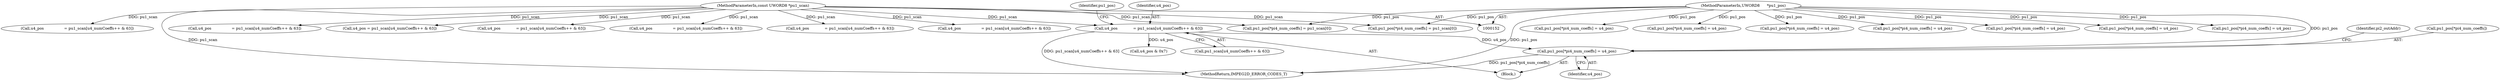 digraph "0_Android_8b4ed5a23175b7ffa56eea4678db7287f825e985@array" {
"1000630" [label="(Call,pu1_pos[*pi4_num_coeffs] = u4_pos)"];
"1000622" [label="(Call,u4_pos             = pu1_scan[u4_numCoeffs++ & 63])"];
"1000155" [label="(MethodParameterIn,const UWORD8 *pu1_scan)"];
"1000156" [label="(MethodParameterIn,UWORD8      *pu1_pos)"];
"1000871" [label="(Call,u4_pos                 = pu1_scan[u4_numCoeffs++ & 63])"];
"1000309" [label="(Call,pu1_pos[*pi4_num_coeffs] = pu1_scan[0])"];
"1000630" [label="(Call,pu1_pos[*pi4_num_coeffs] = u4_pos)"];
"1000780" [label="(Call,u4_pos                 = pu1_scan[u4_numCoeffs++ & 63])"];
"1000571" [label="(Call,pu1_pos[*pi4_num_coeffs] = u4_pos)"];
"1000632" [label="(Identifier,pu1_pos)"];
"1000638" [label="(Identifier,pi2_outAddr)"];
"1000692" [label="(Call,u4_pos = pu1_scan[u4_numCoeffs++ & 63])"];
"1000591" [label="(Block,)"];
"1000700" [label="(Call,pu1_pos[*pi4_num_coeffs] = u4_pos)"];
"1001064" [label="(MethodReturn,IMPEG2D_ERROR_CODES_T)"];
"1000156" [label="(MethodParameterIn,UWORD8      *pu1_pos)"];
"1000563" [label="(Call,u4_pos             = pu1_scan[u4_numCoeffs++ & 63])"];
"1000944" [label="(Call,pu1_pos[*pi4_num_coeffs] = u4_pos)"];
"1001014" [label="(Call,pu1_pos[*pi4_num_coeffs] = u4_pos)"];
"1000155" [label="(MethodParameterIn,const UWORD8 *pu1_scan)"];
"1000936" [label="(Call,u4_pos                 = pu1_scan[u4_numCoeffs++ & 63])"];
"1000635" [label="(Identifier,u4_pos)"];
"1000788" [label="(Call,pu1_pos[*pi4_num_coeffs] = u4_pos)"];
"1000879" [label="(Call,pu1_pos[*pi4_num_coeffs] = u4_pos)"];
"1000453" [label="(Call,u4_pos             = pu1_scan[u4_numCoeffs++ & 63])"];
"1000362" [label="(Call,pu1_pos[*pi4_num_coeffs] = pu1_scan[0])"];
"1000624" [label="(Call,pu1_scan[u4_numCoeffs++ & 63])"];
"1000631" [label="(Call,pu1_pos[*pi4_num_coeffs])"];
"1000622" [label="(Call,u4_pos             = pu1_scan[u4_numCoeffs++ & 63])"];
"1000719" [label="(Call,u4_pos & 0x7)"];
"1000461" [label="(Call,pu1_pos[*pi4_num_coeffs] = u4_pos)"];
"1000623" [label="(Identifier,u4_pos)"];
"1001006" [label="(Call,u4_pos                 = pu1_scan[u4_numCoeffs++ & 63])"];
"1000630" -> "1000591"  [label="AST: "];
"1000630" -> "1000635"  [label="CFG: "];
"1000631" -> "1000630"  [label="AST: "];
"1000635" -> "1000630"  [label="AST: "];
"1000638" -> "1000630"  [label="CFG: "];
"1000630" -> "1001064"  [label="DDG: pu1_pos[*pi4_num_coeffs]"];
"1000622" -> "1000630"  [label="DDG: u4_pos"];
"1000156" -> "1000630"  [label="DDG: pu1_pos"];
"1000622" -> "1000591"  [label="AST: "];
"1000622" -> "1000624"  [label="CFG: "];
"1000623" -> "1000622"  [label="AST: "];
"1000624" -> "1000622"  [label="AST: "];
"1000632" -> "1000622"  [label="CFG: "];
"1000622" -> "1001064"  [label="DDG: pu1_scan[u4_numCoeffs++ & 63]"];
"1000155" -> "1000622"  [label="DDG: pu1_scan"];
"1000622" -> "1000719"  [label="DDG: u4_pos"];
"1000155" -> "1000152"  [label="AST: "];
"1000155" -> "1001064"  [label="DDG: pu1_scan"];
"1000155" -> "1000309"  [label="DDG: pu1_scan"];
"1000155" -> "1000362"  [label="DDG: pu1_scan"];
"1000155" -> "1000453"  [label="DDG: pu1_scan"];
"1000155" -> "1000563"  [label="DDG: pu1_scan"];
"1000155" -> "1000692"  [label="DDG: pu1_scan"];
"1000155" -> "1000780"  [label="DDG: pu1_scan"];
"1000155" -> "1000871"  [label="DDG: pu1_scan"];
"1000155" -> "1000936"  [label="DDG: pu1_scan"];
"1000155" -> "1001006"  [label="DDG: pu1_scan"];
"1000156" -> "1000152"  [label="AST: "];
"1000156" -> "1001064"  [label="DDG: pu1_pos"];
"1000156" -> "1000309"  [label="DDG: pu1_pos"];
"1000156" -> "1000362"  [label="DDG: pu1_pos"];
"1000156" -> "1000461"  [label="DDG: pu1_pos"];
"1000156" -> "1000571"  [label="DDG: pu1_pos"];
"1000156" -> "1000700"  [label="DDG: pu1_pos"];
"1000156" -> "1000788"  [label="DDG: pu1_pos"];
"1000156" -> "1000879"  [label="DDG: pu1_pos"];
"1000156" -> "1000944"  [label="DDG: pu1_pos"];
"1000156" -> "1001014"  [label="DDG: pu1_pos"];
}
